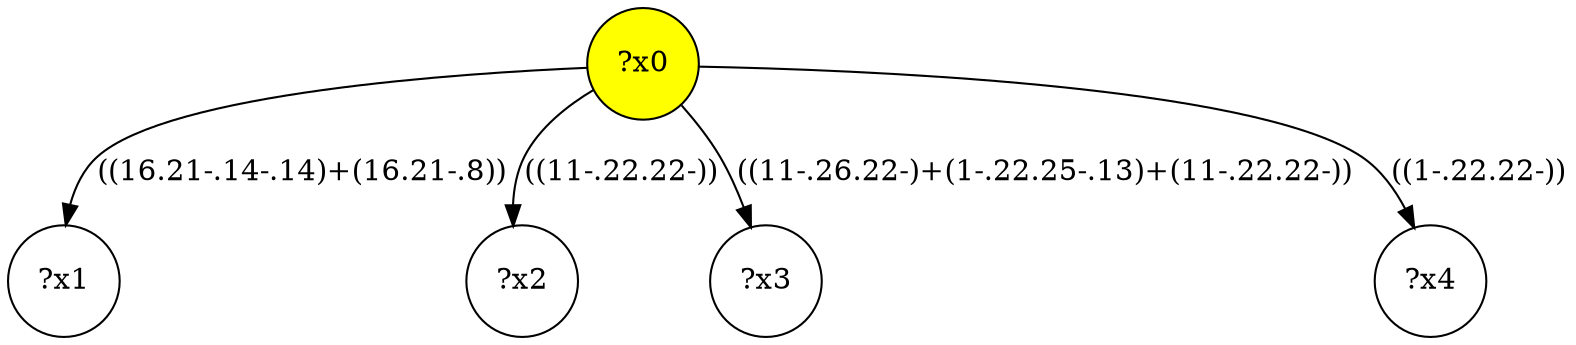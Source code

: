 digraph g {
	x0 [fillcolor="yellow", style="filled," shape=circle, label="?x0"];
	x1 [shape=circle, label="?x1"];
	x0 -> x1 [label="((16.21-.14-.14)+(16.21-.8))"];
	x2 [shape=circle, label="?x2"];
	x0 -> x2 [label="((11-.22.22-))"];
	x3 [shape=circle, label="?x3"];
	x0 -> x3 [label="((11-.26.22-)+(1-.22.25-.13)+(11-.22.22-))"];
	x4 [shape=circle, label="?x4"];
	x0 -> x4 [label="((1-.22.22-))"];
}
